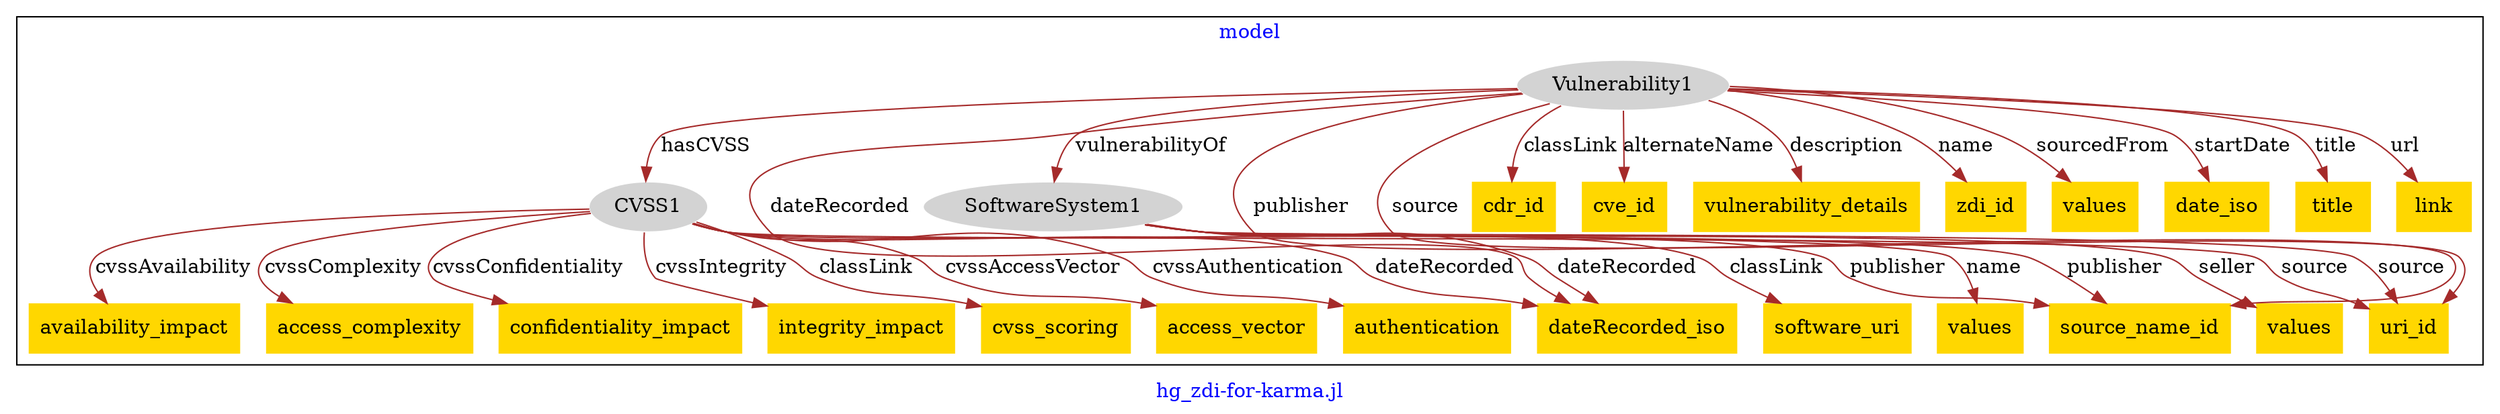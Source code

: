 digraph n0 {
fontcolor="blue"
remincross="true"
label="hg_zdi-for-karma.jl"
subgraph cluster {
label="model"
n2[style="filled",color="white",fillcolor="lightgray",label="CVSS1"];
n3[shape="plaintext",style="filled",fillcolor="gold",label="cvss_scoring"];
n4[shape="plaintext",style="filled",fillcolor="gold",label="access_vector"];
n5[shape="plaintext",style="filled",fillcolor="gold",label="authentication"];
n6[shape="plaintext",style="filled",fillcolor="gold",label="availability_impact"];
n7[shape="plaintext",style="filled",fillcolor="gold",label="access_complexity"];
n8[shape="plaintext",style="filled",fillcolor="gold",label="confidentiality_impact"];
n9[shape="plaintext",style="filled",fillcolor="gold",label="integrity_impact"];
n10[shape="plaintext",style="filled",fillcolor="gold",label="dateRecorded_iso"];
n11[style="filled",color="white",fillcolor="lightgray",label="SoftwareSystem1"];
n12[shape="plaintext",style="filled",fillcolor="gold",label="software_uri"];
n13[shape="plaintext",style="filled",fillcolor="gold",label="values"];
n14[shape="plaintext",style="filled",fillcolor="gold",label="source_name_id"];
n15[shape="plaintext",style="filled",fillcolor="gold",label="values"];
n16[shape="plaintext",style="filled",fillcolor="gold",label="uri_id"];
n17[style="filled",color="white",fillcolor="lightgray",label="Vulnerability1"];
n18[shape="plaintext",style="filled",fillcolor="gold",label="cdr_id"];
n19[shape="plaintext",style="filled",fillcolor="gold",label="cve_id"];
n20[shape="plaintext",style="filled",fillcolor="gold",label="vulnerability_details"];
n21[shape="plaintext",style="filled",fillcolor="gold",label="zdi_id"];
n22[shape="plaintext",style="filled",fillcolor="gold",label="values"];
n23[shape="plaintext",style="filled",fillcolor="gold",label="date_iso"];
n24[shape="plaintext",style="filled",fillcolor="gold",label="title"];
n25[shape="plaintext",style="filled",fillcolor="gold",label="link"];
}
n2 -> n3[color="brown",fontcolor="black",label="classLink"]
n2 -> n4[color="brown",fontcolor="black",label="cvssAccessVector"]
n2 -> n5[color="brown",fontcolor="black",label="cvssAuthentication"]
n2 -> n6[color="brown",fontcolor="black",label="cvssAvailability"]
n2 -> n7[color="brown",fontcolor="black",label="cvssComplexity"]
n2 -> n8[color="brown",fontcolor="black",label="cvssConfidentiality"]
n2 -> n9[color="brown",fontcolor="black",label="cvssIntegrity"]
n2 -> n10[color="brown",fontcolor="black",label="dateRecorded"]
n11 -> n12[color="brown",fontcolor="black",label="classLink"]
n11 -> n10[color="brown",fontcolor="black",label="dateRecorded"]
n11 -> n13[color="brown",fontcolor="black",label="name"]
n11 -> n14[color="brown",fontcolor="black",label="publisher"]
n11 -> n15[color="brown",fontcolor="black",label="seller"]
n11 -> n16[color="brown",fontcolor="black",label="source"]
n17 -> n18[color="brown",fontcolor="black",label="classLink"]
n17 -> n10[color="brown",fontcolor="black",label="dateRecorded"]
n17 -> n19[color="brown",fontcolor="black",label="alternateName"]
n17 -> n20[color="brown",fontcolor="black",label="description"]
n17 -> n21[color="brown",fontcolor="black",label="name"]
n17 -> n22[color="brown",fontcolor="black",label="sourcedFrom"]
n17 -> n23[color="brown",fontcolor="black",label="startDate"]
n17 -> n24[color="brown",fontcolor="black",label="title"]
n17 -> n25[color="brown",fontcolor="black",label="url"]
n17 -> n2[color="brown",fontcolor="black",label="hasCVSS"]
n2 -> n14[color="brown",fontcolor="black",label="publisher"]
n17 -> n11[color="brown",fontcolor="black",label="vulnerabilityOf"]
n17 -> n16[color="brown",fontcolor="black",label="source"]
n2 -> n16[color="brown",fontcolor="black",label="source"]
n17 -> n14[color="brown",fontcolor="black",label="publisher"]
}
